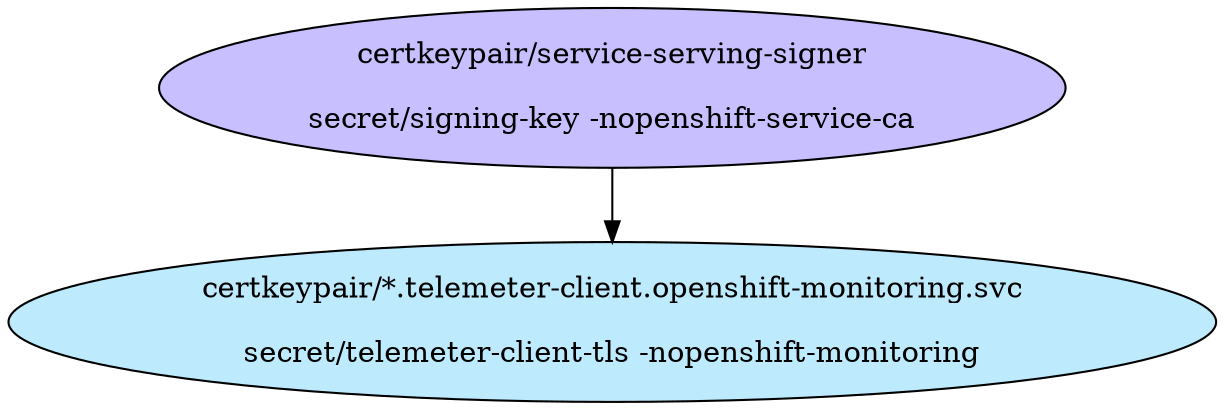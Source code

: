 digraph "Local Certificate" {
  // Node definitions.
  1 [
    label="certkeypair/service-serving-signer\n\nsecret/signing-key -nopenshift-service-ca\n"
    style=filled
    fillcolor="#c7bfff"
  ];
  33 [
    label="certkeypair/*.telemeter-client.openshift-monitoring.svc\n\nsecret/telemeter-client-tls -nopenshift-monitoring\n"
    style=filled
    fillcolor="#bdebfd"
  ];

  // Edge definitions.
  1 -> 33;
}